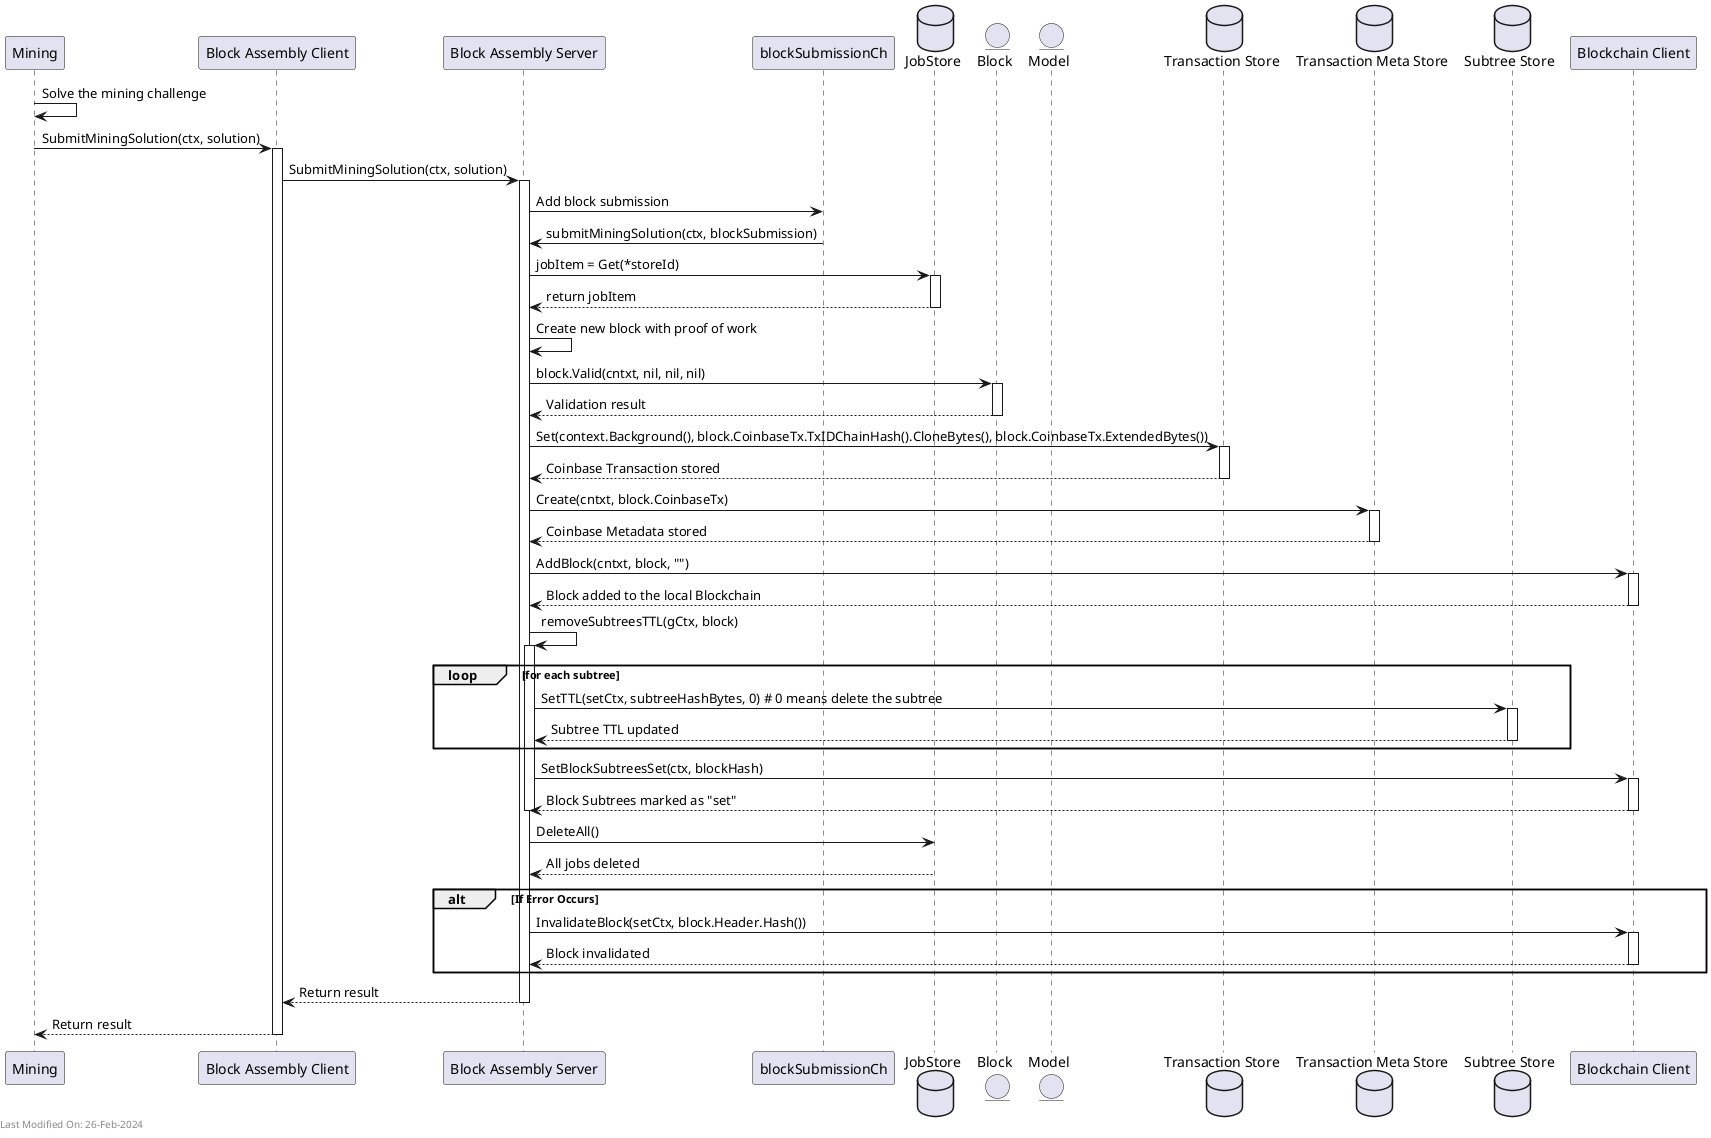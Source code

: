 @startuml
participant "Mining" as Miner
participant "Block Assembly Client" as Client
participant "Block Assembly Server" as Server
participant "blockSubmissionCh" as SubmissionCh
database "JobStore" as JobStore
entity "Block" as Block
entity "Model" as Model
database "Transaction Store" as TxStore
database "Transaction Meta Store" as TxMetaStore
database "Subtree Store" as SubtreeStore
participant "Blockchain Client" as BlockchainClient

Miner -> Miner : Solve the mining challenge

Miner -> Client : SubmitMiningSolution(ctx, solution)
activate Client

Client -> Server : SubmitMiningSolution(ctx, solution)
activate Server

Server -> SubmissionCh : Add block submission
SubmissionCh -> Server : submitMiningSolution(ctx, blockSubmission)

Server -> JobStore : jobItem = Get(*storeId)
activate JobStore
JobStore --> Server : return jobItem
deactivate JobStore

Server -> Server : Create new block with proof of work
Server -> Block : block.Valid(cntxt, nil, nil, nil)
activate Block
Block --> Server : Validation result
deactivate Block

Server -> TxStore : Set(context.Background(), block.CoinbaseTx.TxIDChainHash().CloneBytes(), block.CoinbaseTx.ExtendedBytes())
activate TxStore
TxStore --> Server : Coinbase Transaction stored
deactivate TxStore

Server -> TxMetaStore : Create(cntxt, block.CoinbaseTx)
activate TxMetaStore
TxMetaStore --> Server : Coinbase Metadata stored
deactivate TxMetaStore

Server -> BlockchainClient : AddBlock(cntxt, block, "")
activate BlockchainClient
BlockchainClient --> Server : Block added to the local Blockchain
deactivate BlockchainClient

Server -> Server : removeSubtreesTTL(gCtx, block)
activate Server
loop for each subtree
    Server -> SubtreeStore : SetTTL(setCtx, subtreeHashBytes, 0) # 0 means delete the subtree
    activate SubtreeStore
    SubtreeStore --> Server : Subtree TTL updated
    deactivate SubtreeStore
end

Server -> BlockchainClient : SetBlockSubtreesSet(ctx, blockHash)
activate BlockchainClient
BlockchainClient --> Server : Block Subtrees marked as "set"
deactivate BlockchainClient

deactivate Server



Server -> JobStore : DeleteAll()
JobStore --> Server : All jobs deleted

alt If Error Occurs
    Server -> BlockchainClient : InvalidateBlock(setCtx, block.Header.Hash())
    activate BlockchainClient
    BlockchainClient --> Server : Block invalidated
    deactivate BlockchainClient
end

Server --> Client : Return result
deactivate Server
Client --> Miner : Return result
deactivate Client

left footer Last Modified On: 26-Feb-2024

@enduml
